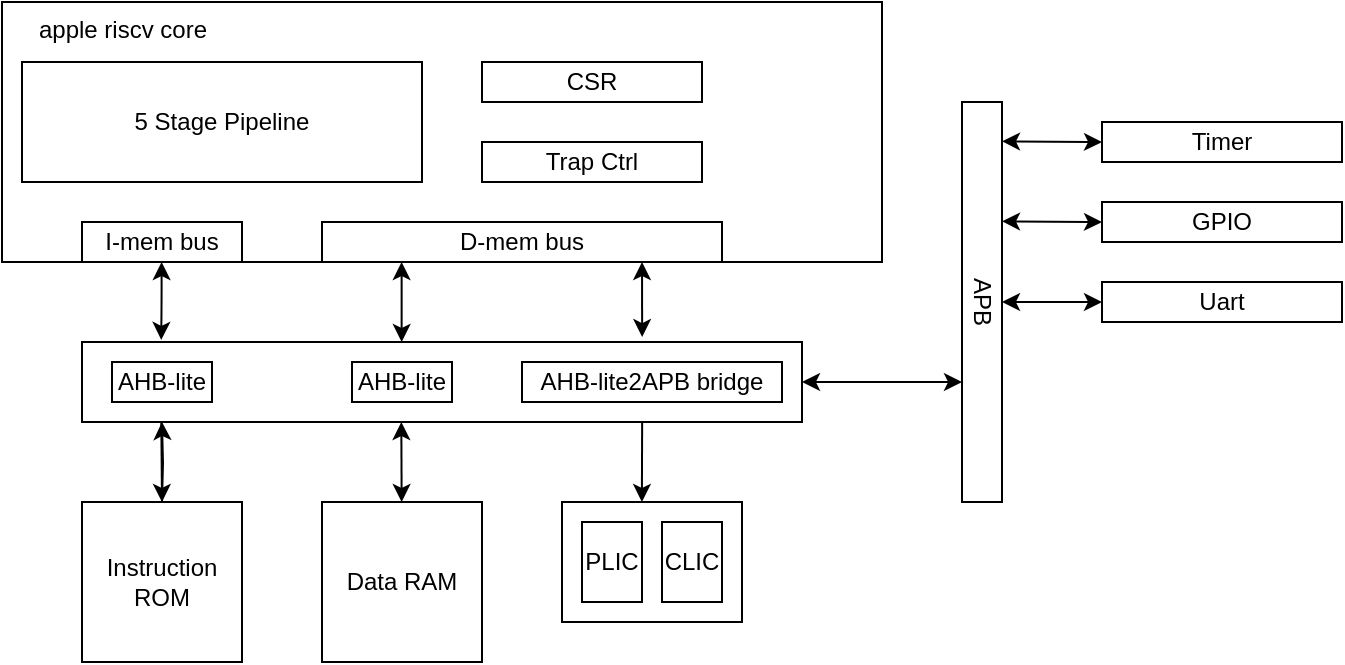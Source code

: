 <mxfile version="14.5.1" type="device"><diagram name="Page-1" id="7e0a89b8-554c-2b80-1dc8-d5c74ca68de4"><mxGraphModel dx="1104" dy="886" grid="1" gridSize="10" guides="1" tooltips="1" connect="1" arrows="1" fold="1" page="1" pageScale="1" pageWidth="1100" pageHeight="850" math="0" shadow="0"><root><mxCell id="0"/><mxCell id="1" parent="0"/><mxCell id="cmnAFIew_OexULMEXhyQ-1" value="" style="whiteSpace=wrap;html=1;" parent="1" vertex="1"><mxGeometry x="120" y="320" width="360" height="40" as="geometry"/></mxCell><mxCell id="p74LB7HIm8Mr5gj2Livz-3" value="" style="whiteSpace=wrap;html=1;" parent="1" vertex="1"><mxGeometry x="80" y="150" width="440" height="130" as="geometry"/></mxCell><mxCell id="p74LB7HIm8Mr5gj2Livz-4" value="I-mem bus" style="whiteSpace=wrap;html=1;" parent="1" vertex="1"><mxGeometry x="120" y="260" width="80" height="20" as="geometry"/></mxCell><mxCell id="p74LB7HIm8Mr5gj2Livz-5" value="D-mem bus" style="whiteSpace=wrap;html=1;" parent="1" vertex="1"><mxGeometry x="240" y="260" width="200" height="20" as="geometry"/></mxCell><mxCell id="p74LB7HIm8Mr5gj2Livz-6" value="AHB-lite" style="whiteSpace=wrap;html=1;" parent="1" vertex="1"><mxGeometry x="135" y="330" width="50" height="20" as="geometry"/></mxCell><mxCell id="p74LB7HIm8Mr5gj2Livz-7" value="AHB-lite2APB bridge" style="whiteSpace=wrap;html=1;" parent="1" vertex="1"><mxGeometry x="340" y="330" width="130" height="20" as="geometry"/></mxCell><mxCell id="p74LB7HIm8Mr5gj2Livz-11" value="APB" style="whiteSpace=wrap;html=1;rotation=90;" parent="1" vertex="1"><mxGeometry x="470" y="290" width="200" height="20" as="geometry"/></mxCell><mxCell id="p74LB7HIm8Mr5gj2Livz-17" value="" style="endArrow=classic;startArrow=classic;html=1;fillColor=none;entryX=0.2;entryY=1;entryDx=0;entryDy=0;entryPerimeter=0;exitX=0.778;exitY=-0.062;exitDx=0;exitDy=0;exitPerimeter=0;" parent="1" edge="1" source="cmnAFIew_OexULMEXhyQ-1"><mxGeometry width="50" height="50" relative="1" as="geometry"><mxPoint x="400" y="310" as="sourcePoint"/><mxPoint x="400" y="280" as="targetPoint"/></mxGeometry></mxCell><mxCell id="p74LB7HIm8Mr5gj2Livz-18" value="" style="endArrow=classic;startArrow=classic;html=1;fillColor=none;entryX=0.65;entryY=1;entryDx=0;entryDy=0;entryPerimeter=0;" parent="1" edge="1"><mxGeometry width="50" height="50" relative="1" as="geometry"><mxPoint x="480" y="340" as="sourcePoint"/><mxPoint x="560" y="340" as="targetPoint"/></mxGeometry></mxCell><mxCell id="p74LB7HIm8Mr5gj2Livz-19" value="GPIO" style="whiteSpace=wrap;html=1;" parent="1" vertex="1"><mxGeometry x="630" y="250" width="120" height="20" as="geometry"/></mxCell><mxCell id="p74LB7HIm8Mr5gj2Livz-20" value="Uart" style="whiteSpace=wrap;html=1;" parent="1" vertex="1"><mxGeometry x="630" y="290" width="120" height="20" as="geometry"/></mxCell><mxCell id="p74LB7HIm8Mr5gj2Livz-22" value="" style="endArrow=classic;startArrow=classic;html=1;fillColor=none;exitX=1;exitY=0.5;exitDx=0;exitDy=0;entryX=0;entryY=0.5;entryDx=0;entryDy=0;" parent="1" target="p74LB7HIm8Mr5gj2Livz-19" edge="1"><mxGeometry width="50" height="50" relative="1" as="geometry"><mxPoint x="580" y="259.66" as="sourcePoint"/><mxPoint x="630" y="260" as="targetPoint"/></mxGeometry></mxCell><mxCell id="p74LB7HIm8Mr5gj2Livz-23" value="" style="endArrow=classic;startArrow=classic;html=1;fillColor=none;entryX=-0.001;entryY=0.46;entryDx=0;entryDy=0;entryPerimeter=0;" parent="1" edge="1"><mxGeometry width="50" height="50" relative="1" as="geometry"><mxPoint x="580" y="300" as="sourcePoint"/><mxPoint x="630" y="300" as="targetPoint"/></mxGeometry></mxCell><mxCell id="GUuk9XEq9eASHMvtnNFH-1" value="" style="edgeStyle=orthogonalEdgeStyle;orthogonalLoop=1;jettySize=auto;html=1;" parent="1" edge="1"><mxGeometry relative="1" as="geometry"><mxPoint x="160" y="400" as="sourcePoint"/><mxPoint x="160" y="360" as="targetPoint"/></mxGeometry></mxCell><mxCell id="p74LB7HIm8Mr5gj2Livz-24" value="Instruction ROM" style="whiteSpace=wrap;html=1;aspect=fixed;" parent="1" vertex="1"><mxGeometry x="120" y="400" width="80" height="80" as="geometry"/></mxCell><mxCell id="p74LB7HIm8Mr5gj2Livz-30" value="" style="endArrow=classic;html=1;fillColor=none;" parent="1" edge="1"><mxGeometry width="50" height="50" relative="1" as="geometry"><mxPoint x="159.66" y="360" as="sourcePoint"/><mxPoint x="160" y="400" as="targetPoint"/></mxGeometry></mxCell><mxCell id="p74LB7HIm8Mr5gj2Livz-31" value="" style="endArrow=classic;startArrow=classic;html=1;fillColor=none;entryX=0.2;entryY=1;entryDx=0;entryDy=0;entryPerimeter=0;" parent="1" source="p74LB7HIm8Mr5gj2Livz-28" edge="1"><mxGeometry width="50" height="50" relative="1" as="geometry"><mxPoint x="279.66" y="420.0" as="sourcePoint"/><mxPoint x="279.66" y="360" as="targetPoint"/></mxGeometry></mxCell><mxCell id="qcOjHqbNzOn0_Xb0xbLA-1" value="AHB-lite" style="whiteSpace=wrap;html=1;" parent="1" vertex="1"><mxGeometry x="255" y="330" width="50" height="20" as="geometry"/></mxCell><mxCell id="p74LB7HIm8Mr5gj2Livz-28" value="Data RAM" style="whiteSpace=wrap;html=1;aspect=fixed;" parent="1" vertex="1"><mxGeometry x="240" y="400" width="80" height="80" as="geometry"/></mxCell><mxCell id="GUuk9XEq9eASHMvtnNFH-11" value="" style="endArrow=classic;startArrow=classic;html=1;exitX=0.11;exitY=-0.026;exitDx=0;exitDy=0;exitPerimeter=0;" parent="1" edge="1" source="cmnAFIew_OexULMEXhyQ-1"><mxGeometry width="50" height="50" relative="1" as="geometry"><mxPoint x="160" y="310" as="sourcePoint"/><mxPoint x="159.8" y="280" as="targetPoint"/><Array as="points"><mxPoint x="159.8" y="300"/></Array></mxGeometry></mxCell><mxCell id="GUuk9XEq9eASHMvtnNFH-12" value="" style="endArrow=classic;startArrow=classic;html=1;exitX=0.444;exitY=0;exitDx=0;exitDy=0;exitPerimeter=0;" parent="1" edge="1" source="cmnAFIew_OexULMEXhyQ-1"><mxGeometry width="50" height="50" relative="1" as="geometry"><mxPoint x="279.8" y="310" as="sourcePoint"/><mxPoint x="279.8" y="280" as="targetPoint"/></mxGeometry></mxCell><mxCell id="GUuk9XEq9eASHMvtnNFH-13" value="Timer" style="whiteSpace=wrap;html=1;" parent="1" vertex="1"><mxGeometry x="630" y="210" width="120" height="20" as="geometry"/></mxCell><mxCell id="GUuk9XEq9eASHMvtnNFH-14" value="" style="endArrow=classic;startArrow=classic;html=1;fillColor=none;exitX=1;exitY=0.5;exitDx=0;exitDy=0;entryX=0;entryY=0.5;entryDx=0;entryDy=0;" parent="1" target="GUuk9XEq9eASHMvtnNFH-13" edge="1"><mxGeometry width="50" height="50" relative="1" as="geometry"><mxPoint x="580" y="219.66" as="sourcePoint"/><mxPoint x="630" y="220" as="targetPoint"/></mxGeometry></mxCell><mxCell id="GUuk9XEq9eASHMvtnNFH-19" value="5 Stage Pipeline" style="whiteSpace=wrap;html=1;" parent="1" vertex="1"><mxGeometry x="90" y="180" width="200" height="60" as="geometry"/></mxCell><mxCell id="GUuk9XEq9eASHMvtnNFH-20" value="CSR" style="whiteSpace=wrap;html=1;" parent="1" vertex="1"><mxGeometry x="320" y="180" width="110" height="20" as="geometry"/></mxCell><mxCell id="GUuk9XEq9eASHMvtnNFH-22" value="Trap Ctrl" style="whiteSpace=wrap;html=1;" parent="1" vertex="1"><mxGeometry x="320" y="220" width="110" height="20" as="geometry"/></mxCell><mxCell id="GUuk9XEq9eASHMvtnNFH-24" value="apple riscv core" style="text;html=1;align=center;verticalAlign=middle;resizable=0;points=[];autosize=1;" parent="1" vertex="1"><mxGeometry x="90" y="154" width="100" height="20" as="geometry"/></mxCell><mxCell id="ARj5nddiwQJg3dbKDm3E-6" value="" style="group" vertex="1" connectable="0" parent="1"><mxGeometry x="360" y="400" width="90" height="60" as="geometry"/></mxCell><mxCell id="ARj5nddiwQJg3dbKDm3E-4" value="" style="rounded=0;whiteSpace=wrap;html=1;" vertex="1" parent="ARj5nddiwQJg3dbKDm3E-6"><mxGeometry width="90" height="60" as="geometry"/></mxCell><mxCell id="GUuk9XEq9eASHMvtnNFH-16" value="PLIC" style="whiteSpace=wrap;html=1;" parent="ARj5nddiwQJg3dbKDm3E-6" vertex="1"><mxGeometry x="10" y="10" width="30" height="40" as="geometry"/></mxCell><mxCell id="GUuk9XEq9eASHMvtnNFH-17" value="CLIC" style="whiteSpace=wrap;html=1;" parent="ARj5nddiwQJg3dbKDm3E-6" vertex="1"><mxGeometry x="50" y="10" width="30" height="40" as="geometry"/></mxCell><mxCell id="ARj5nddiwQJg3dbKDm3E-12" value="" style="endArrow=none;html=1;exitX=0.778;exitY=0.989;exitDx=0;exitDy=0;exitPerimeter=0;" edge="1" parent="1" source="cmnAFIew_OexULMEXhyQ-1"><mxGeometry width="50" height="50" relative="1" as="geometry"><mxPoint x="280" y="380" as="sourcePoint"/><mxPoint x="400" y="380" as="targetPoint"/></mxGeometry></mxCell><mxCell id="ARj5nddiwQJg3dbKDm3E-15" value="" style="endArrow=classic;html=1;entryX=0.444;entryY=0;entryDx=0;entryDy=0;entryPerimeter=0;" edge="1" parent="1" target="ARj5nddiwQJg3dbKDm3E-4"><mxGeometry width="50" height="50" relative="1" as="geometry"><mxPoint x="400" y="380" as="sourcePoint"/><mxPoint x="420" y="360" as="targetPoint"/></mxGeometry></mxCell></root></mxGraphModel></diagram></mxfile>